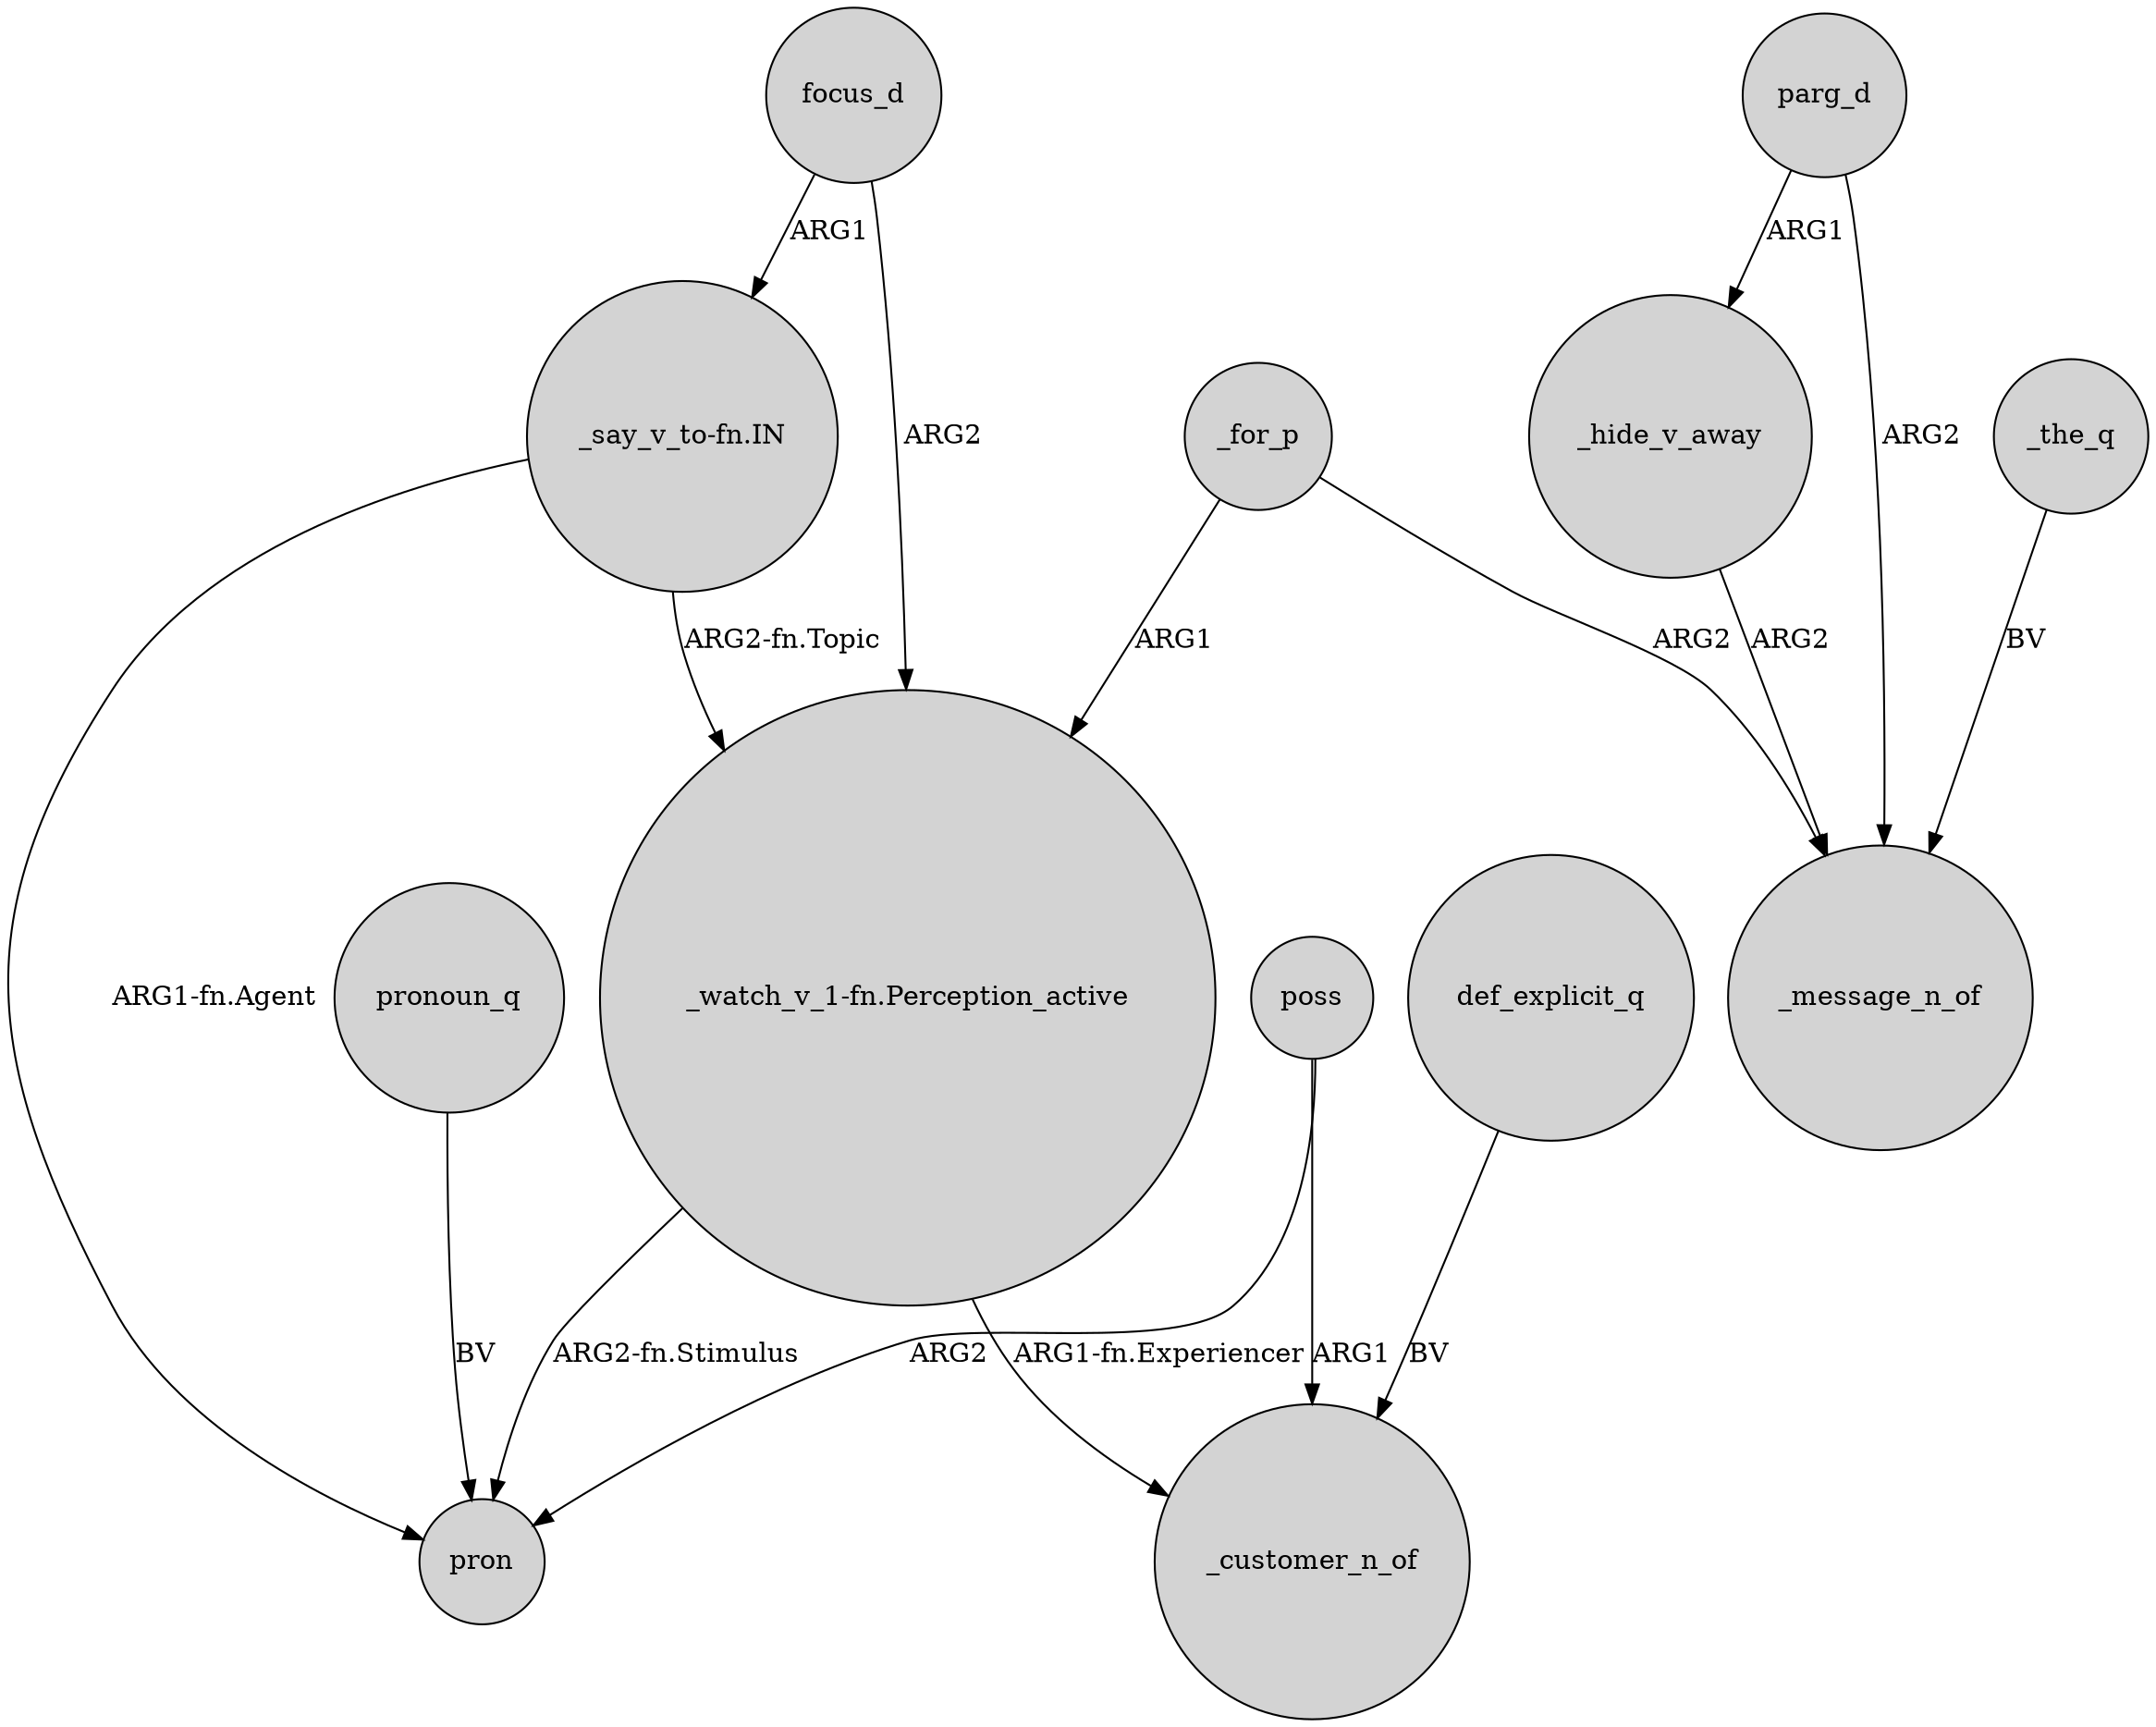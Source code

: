 digraph {
	node [shape=circle style=filled]
	"_watch_v_1-fn.Perception_active" -> pron [label="ARG2-fn.Stimulus"]
	"_say_v_to-fn.IN" -> "_watch_v_1-fn.Perception_active" [label="ARG2-fn.Topic"]
	"_say_v_to-fn.IN" -> pron [label="ARG1-fn.Agent"]
	poss -> _customer_n_of [label=ARG1]
	_hide_v_away -> _message_n_of [label=ARG2]
	parg_d -> _message_n_of [label=ARG2]
	poss -> pron [label=ARG2]
	parg_d -> _hide_v_away [label=ARG1]
	_for_p -> "_watch_v_1-fn.Perception_active" [label=ARG1]
	"_watch_v_1-fn.Perception_active" -> _customer_n_of [label="ARG1-fn.Experiencer"]
	_the_q -> _message_n_of [label=BV]
	def_explicit_q -> _customer_n_of [label=BV]
	_for_p -> _message_n_of [label=ARG2]
	focus_d -> "_say_v_to-fn.IN" [label=ARG1]
	focus_d -> "_watch_v_1-fn.Perception_active" [label=ARG2]
	pronoun_q -> pron [label=BV]
}
